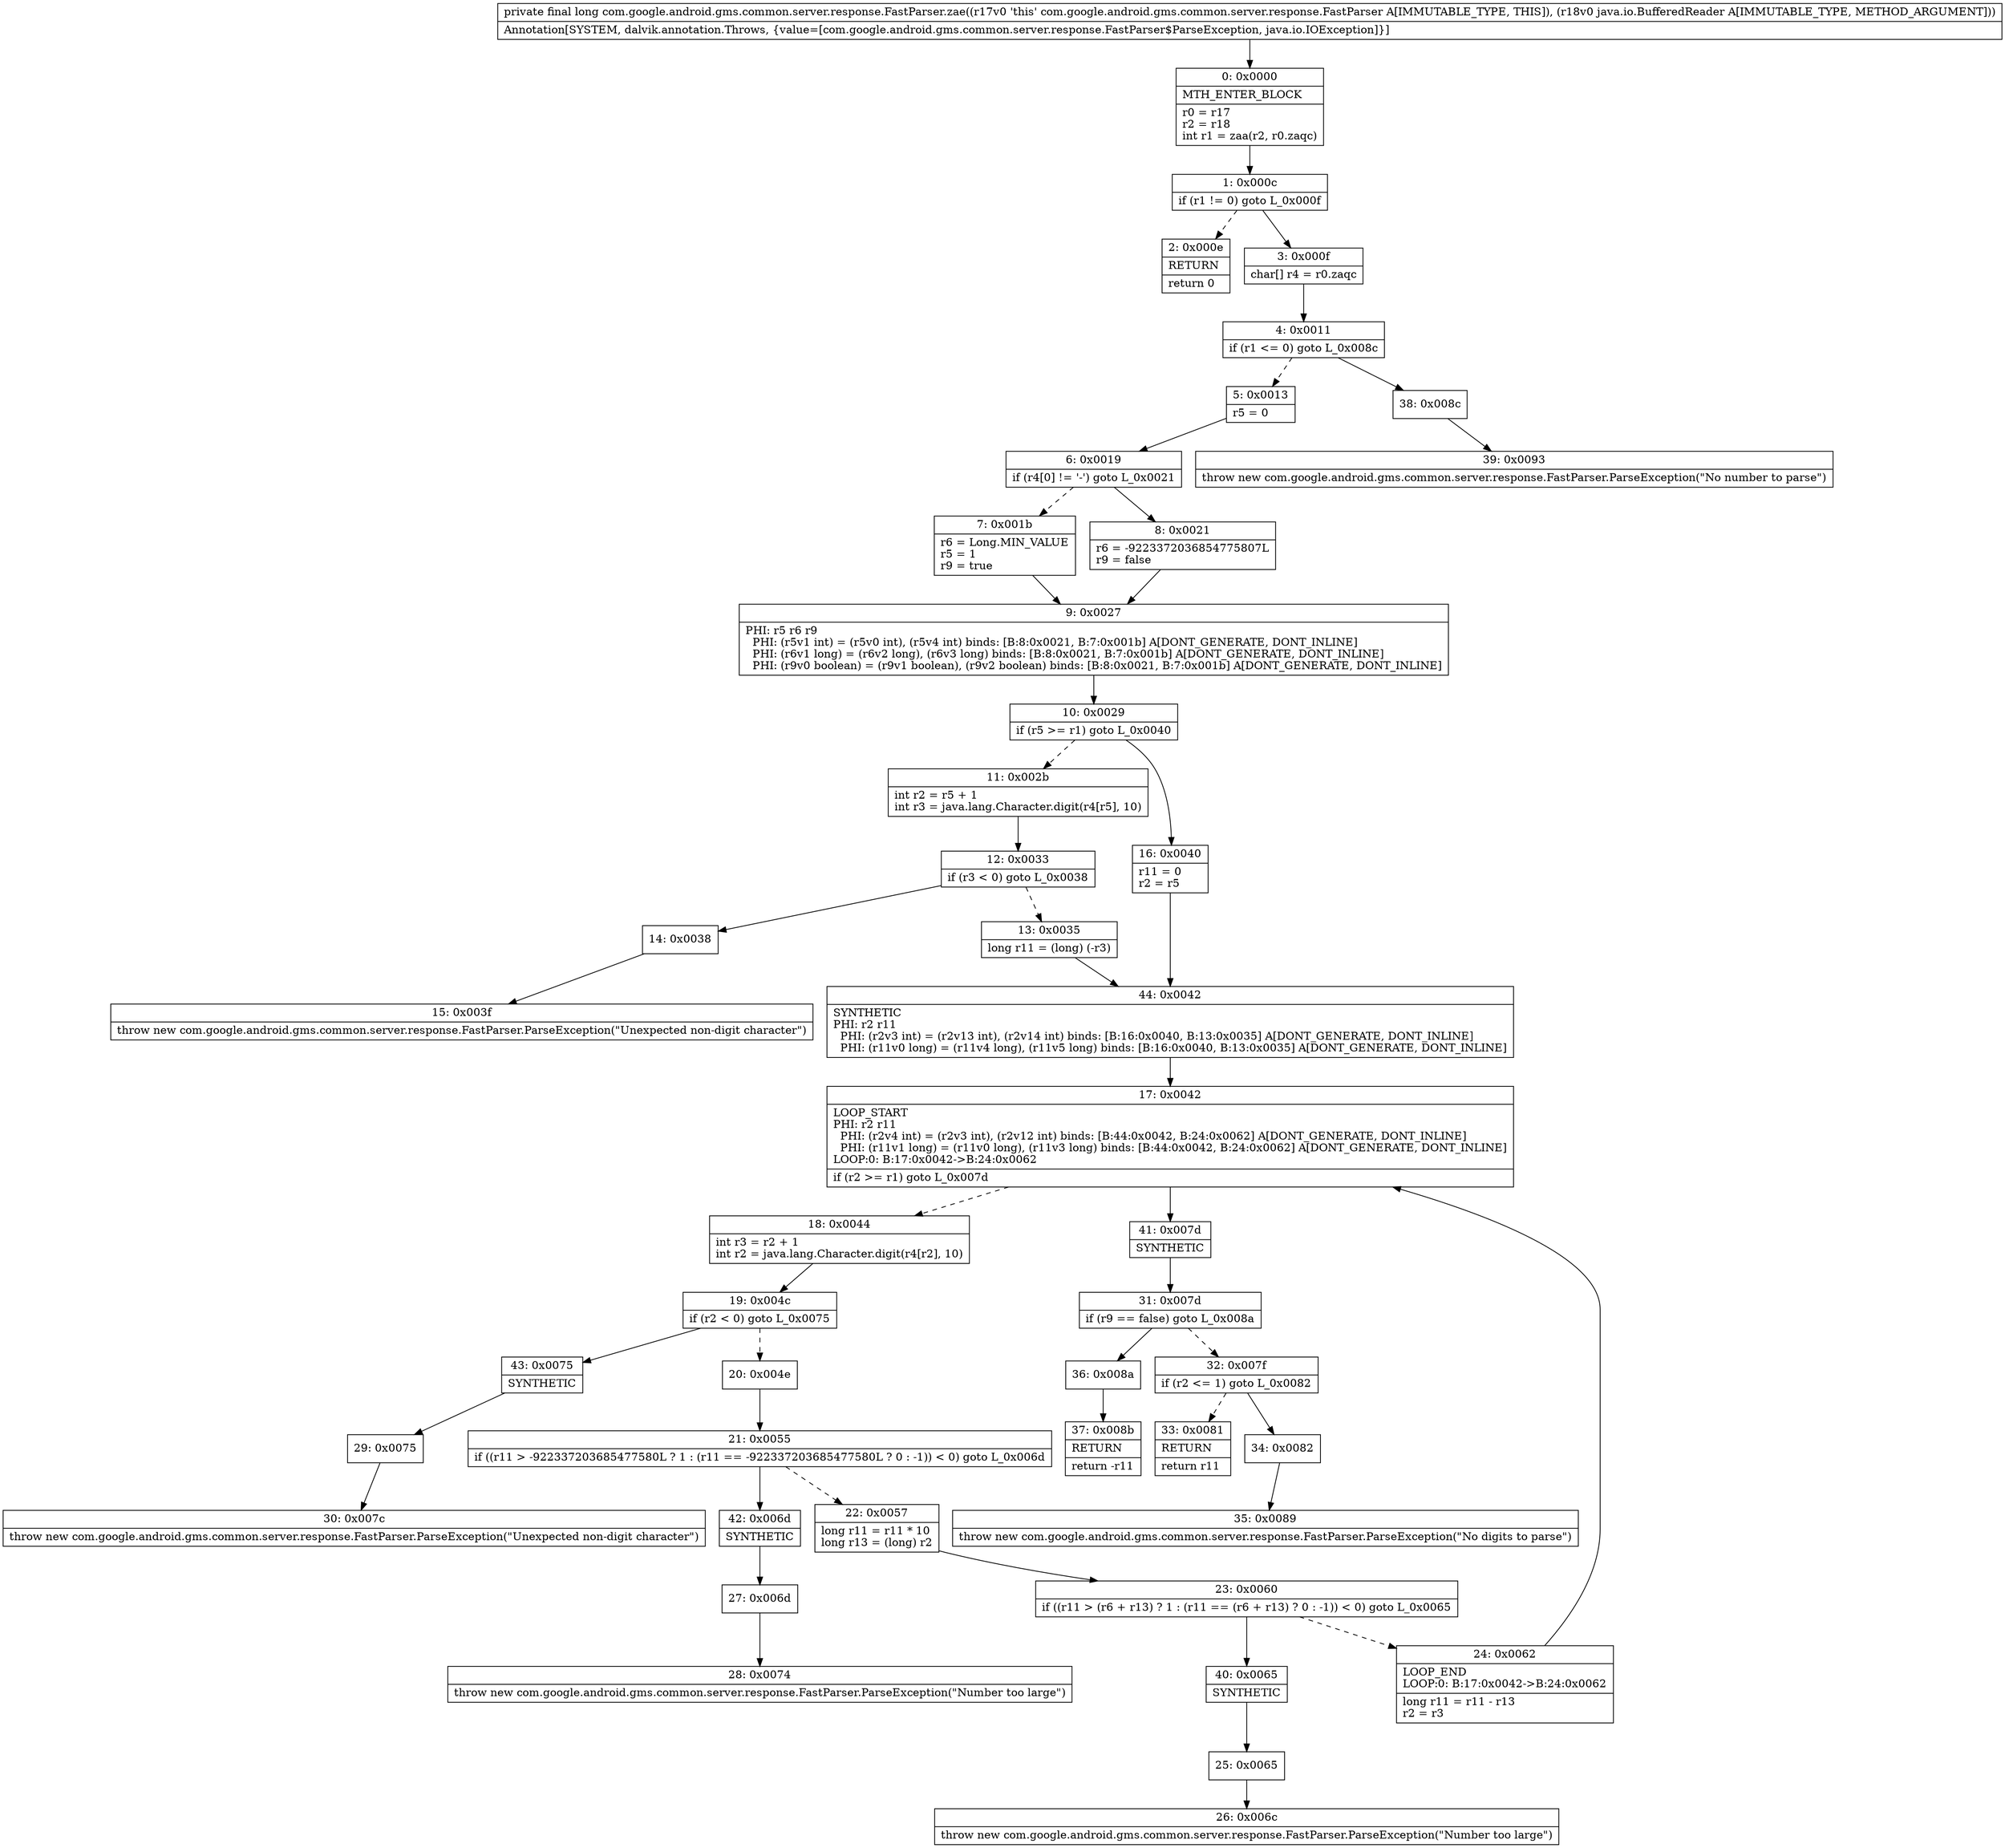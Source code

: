 digraph "CFG forcom.google.android.gms.common.server.response.FastParser.zae(Ljava\/io\/BufferedReader;)J" {
Node_0 [shape=record,label="{0\:\ 0x0000|MTH_ENTER_BLOCK\l|r0 = r17\lr2 = r18\lint r1 = zaa(r2, r0.zaqc)\l}"];
Node_1 [shape=record,label="{1\:\ 0x000c|if (r1 != 0) goto L_0x000f\l}"];
Node_2 [shape=record,label="{2\:\ 0x000e|RETURN\l|return 0\l}"];
Node_3 [shape=record,label="{3\:\ 0x000f|char[] r4 = r0.zaqc\l}"];
Node_4 [shape=record,label="{4\:\ 0x0011|if (r1 \<= 0) goto L_0x008c\l}"];
Node_5 [shape=record,label="{5\:\ 0x0013|r5 = 0\l}"];
Node_6 [shape=record,label="{6\:\ 0x0019|if (r4[0] != '\-') goto L_0x0021\l}"];
Node_7 [shape=record,label="{7\:\ 0x001b|r6 = Long.MIN_VALUE\lr5 = 1\lr9 = true\l}"];
Node_8 [shape=record,label="{8\:\ 0x0021|r6 = \-9223372036854775807L\lr9 = false\l}"];
Node_9 [shape=record,label="{9\:\ 0x0027|PHI: r5 r6 r9 \l  PHI: (r5v1 int) = (r5v0 int), (r5v4 int) binds: [B:8:0x0021, B:7:0x001b] A[DONT_GENERATE, DONT_INLINE]\l  PHI: (r6v1 long) = (r6v2 long), (r6v3 long) binds: [B:8:0x0021, B:7:0x001b] A[DONT_GENERATE, DONT_INLINE]\l  PHI: (r9v0 boolean) = (r9v1 boolean), (r9v2 boolean) binds: [B:8:0x0021, B:7:0x001b] A[DONT_GENERATE, DONT_INLINE]\l}"];
Node_10 [shape=record,label="{10\:\ 0x0029|if (r5 \>= r1) goto L_0x0040\l}"];
Node_11 [shape=record,label="{11\:\ 0x002b|int r2 = r5 + 1\lint r3 = java.lang.Character.digit(r4[r5], 10)\l}"];
Node_12 [shape=record,label="{12\:\ 0x0033|if (r3 \< 0) goto L_0x0038\l}"];
Node_13 [shape=record,label="{13\:\ 0x0035|long r11 = (long) (\-r3)\l}"];
Node_14 [shape=record,label="{14\:\ 0x0038}"];
Node_15 [shape=record,label="{15\:\ 0x003f|throw new com.google.android.gms.common.server.response.FastParser.ParseException(\"Unexpected non\-digit character\")\l}"];
Node_16 [shape=record,label="{16\:\ 0x0040|r11 = 0\lr2 = r5\l}"];
Node_17 [shape=record,label="{17\:\ 0x0042|LOOP_START\lPHI: r2 r11 \l  PHI: (r2v4 int) = (r2v3 int), (r2v12 int) binds: [B:44:0x0042, B:24:0x0062] A[DONT_GENERATE, DONT_INLINE]\l  PHI: (r11v1 long) = (r11v0 long), (r11v3 long) binds: [B:44:0x0042, B:24:0x0062] A[DONT_GENERATE, DONT_INLINE]\lLOOP:0: B:17:0x0042\-\>B:24:0x0062\l|if (r2 \>= r1) goto L_0x007d\l}"];
Node_18 [shape=record,label="{18\:\ 0x0044|int r3 = r2 + 1\lint r2 = java.lang.Character.digit(r4[r2], 10)\l}"];
Node_19 [shape=record,label="{19\:\ 0x004c|if (r2 \< 0) goto L_0x0075\l}"];
Node_20 [shape=record,label="{20\:\ 0x004e}"];
Node_21 [shape=record,label="{21\:\ 0x0055|if ((r11 \> \-922337203685477580L ? 1 : (r11 == \-922337203685477580L ? 0 : \-1)) \< 0) goto L_0x006d\l}"];
Node_22 [shape=record,label="{22\:\ 0x0057|long r11 = r11 * 10\llong r13 = (long) r2\l}"];
Node_23 [shape=record,label="{23\:\ 0x0060|if ((r11 \> (r6 + r13) ? 1 : (r11 == (r6 + r13) ? 0 : \-1)) \< 0) goto L_0x0065\l}"];
Node_24 [shape=record,label="{24\:\ 0x0062|LOOP_END\lLOOP:0: B:17:0x0042\-\>B:24:0x0062\l|long r11 = r11 \- r13\lr2 = r3\l}"];
Node_25 [shape=record,label="{25\:\ 0x0065}"];
Node_26 [shape=record,label="{26\:\ 0x006c|throw new com.google.android.gms.common.server.response.FastParser.ParseException(\"Number too large\")\l}"];
Node_27 [shape=record,label="{27\:\ 0x006d}"];
Node_28 [shape=record,label="{28\:\ 0x0074|throw new com.google.android.gms.common.server.response.FastParser.ParseException(\"Number too large\")\l}"];
Node_29 [shape=record,label="{29\:\ 0x0075}"];
Node_30 [shape=record,label="{30\:\ 0x007c|throw new com.google.android.gms.common.server.response.FastParser.ParseException(\"Unexpected non\-digit character\")\l}"];
Node_31 [shape=record,label="{31\:\ 0x007d|if (r9 == false) goto L_0x008a\l}"];
Node_32 [shape=record,label="{32\:\ 0x007f|if (r2 \<= 1) goto L_0x0082\l}"];
Node_33 [shape=record,label="{33\:\ 0x0081|RETURN\l|return r11\l}"];
Node_34 [shape=record,label="{34\:\ 0x0082}"];
Node_35 [shape=record,label="{35\:\ 0x0089|throw new com.google.android.gms.common.server.response.FastParser.ParseException(\"No digits to parse\")\l}"];
Node_36 [shape=record,label="{36\:\ 0x008a}"];
Node_37 [shape=record,label="{37\:\ 0x008b|RETURN\l|return \-r11\l}"];
Node_38 [shape=record,label="{38\:\ 0x008c}"];
Node_39 [shape=record,label="{39\:\ 0x0093|throw new com.google.android.gms.common.server.response.FastParser.ParseException(\"No number to parse\")\l}"];
Node_40 [shape=record,label="{40\:\ 0x0065|SYNTHETIC\l}"];
Node_41 [shape=record,label="{41\:\ 0x007d|SYNTHETIC\l}"];
Node_42 [shape=record,label="{42\:\ 0x006d|SYNTHETIC\l}"];
Node_43 [shape=record,label="{43\:\ 0x0075|SYNTHETIC\l}"];
Node_44 [shape=record,label="{44\:\ 0x0042|SYNTHETIC\lPHI: r2 r11 \l  PHI: (r2v3 int) = (r2v13 int), (r2v14 int) binds: [B:16:0x0040, B:13:0x0035] A[DONT_GENERATE, DONT_INLINE]\l  PHI: (r11v0 long) = (r11v4 long), (r11v5 long) binds: [B:16:0x0040, B:13:0x0035] A[DONT_GENERATE, DONT_INLINE]\l}"];
MethodNode[shape=record,label="{private final long com.google.android.gms.common.server.response.FastParser.zae((r17v0 'this' com.google.android.gms.common.server.response.FastParser A[IMMUTABLE_TYPE, THIS]), (r18v0 java.io.BufferedReader A[IMMUTABLE_TYPE, METHOD_ARGUMENT]))  | Annotation[SYSTEM, dalvik.annotation.Throws, \{value=[com.google.android.gms.common.server.response.FastParser$ParseException, java.io.IOException]\}]\l}"];
MethodNode -> Node_0;
Node_0 -> Node_1;
Node_1 -> Node_2[style=dashed];
Node_1 -> Node_3;
Node_3 -> Node_4;
Node_4 -> Node_5[style=dashed];
Node_4 -> Node_38;
Node_5 -> Node_6;
Node_6 -> Node_7[style=dashed];
Node_6 -> Node_8;
Node_7 -> Node_9;
Node_8 -> Node_9;
Node_9 -> Node_10;
Node_10 -> Node_11[style=dashed];
Node_10 -> Node_16;
Node_11 -> Node_12;
Node_12 -> Node_13[style=dashed];
Node_12 -> Node_14;
Node_13 -> Node_44;
Node_14 -> Node_15;
Node_16 -> Node_44;
Node_17 -> Node_18[style=dashed];
Node_17 -> Node_41;
Node_18 -> Node_19;
Node_19 -> Node_20[style=dashed];
Node_19 -> Node_43;
Node_20 -> Node_21;
Node_21 -> Node_22[style=dashed];
Node_21 -> Node_42;
Node_22 -> Node_23;
Node_23 -> Node_24[style=dashed];
Node_23 -> Node_40;
Node_24 -> Node_17;
Node_25 -> Node_26;
Node_27 -> Node_28;
Node_29 -> Node_30;
Node_31 -> Node_32[style=dashed];
Node_31 -> Node_36;
Node_32 -> Node_33[style=dashed];
Node_32 -> Node_34;
Node_34 -> Node_35;
Node_36 -> Node_37;
Node_38 -> Node_39;
Node_40 -> Node_25;
Node_41 -> Node_31;
Node_42 -> Node_27;
Node_43 -> Node_29;
Node_44 -> Node_17;
}

